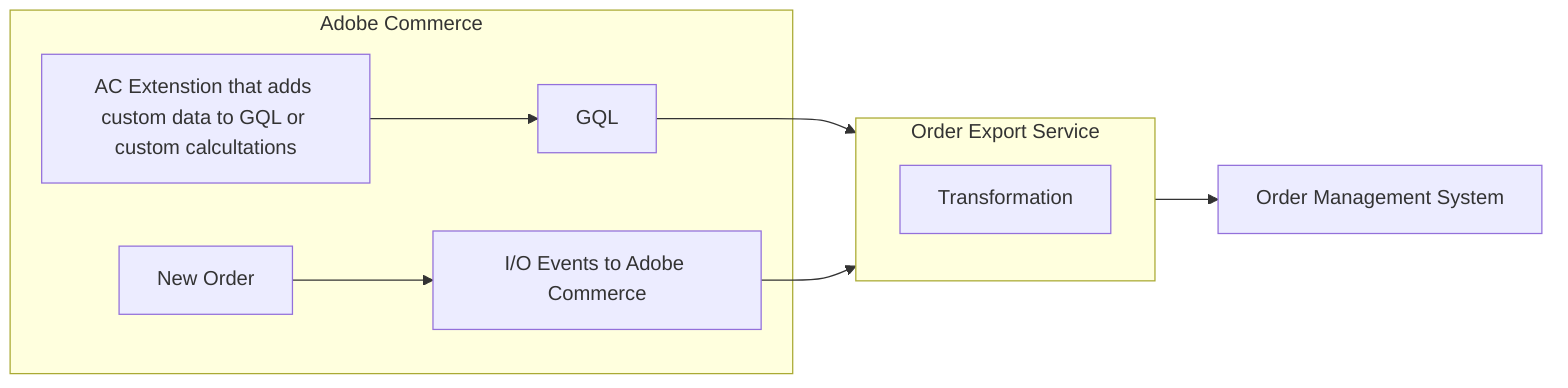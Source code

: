 flowchart LR
    subgraph Box1[Adobe Commerce]
        A1[New Order] --> A2[I/O Events to Adobe Commerce]
        A3[AC Extenstion that adds custom data to GQL or custom calcultations] --> A4[GQL]
    end
    subgraph Box2[Order Export Service]
        B1[Transformation]
    end
    A4 --> Box2 --> Box3[Order Management System]
    A2 --> Box2